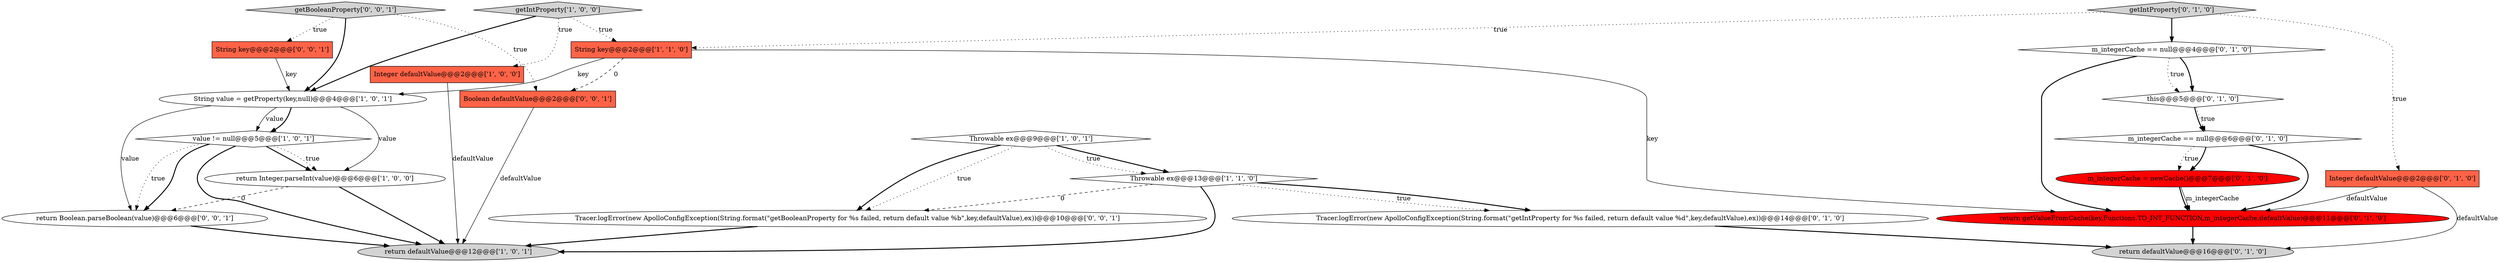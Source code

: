 digraph {
7 [style = filled, label = "value != null@@@5@@@['1', '0', '1']", fillcolor = white, shape = diamond image = "AAA0AAABBB1BBB"];
1 [style = filled, label = "Throwable ex@@@9@@@['1', '0', '1']", fillcolor = white, shape = diamond image = "AAA0AAABBB1BBB"];
22 [style = filled, label = "getBooleanProperty['0', '0', '1']", fillcolor = lightgray, shape = diamond image = "AAA0AAABBB3BBB"];
14 [style = filled, label = "Tracer.logError(new ApolloConfigException(String.format(\"getIntProperty for %s failed, return default value %d\",key,defaultValue),ex))@@@14@@@['0', '1', '0']", fillcolor = white, shape = ellipse image = "AAA0AAABBB2BBB"];
19 [style = filled, label = "return Boolean.parseBoolean(value)@@@6@@@['0', '0', '1']", fillcolor = white, shape = ellipse image = "AAA0AAABBB3BBB"];
17 [style = filled, label = "m_integerCache == null@@@4@@@['0', '1', '0']", fillcolor = white, shape = diamond image = "AAA0AAABBB2BBB"];
15 [style = filled, label = "m_integerCache == null@@@6@@@['0', '1', '0']", fillcolor = white, shape = diamond image = "AAA0AAABBB2BBB"];
16 [style = filled, label = "getIntProperty['0', '1', '0']", fillcolor = lightgray, shape = diamond image = "AAA0AAABBB2BBB"];
6 [style = filled, label = "String value = getProperty(key,null)@@@4@@@['1', '0', '1']", fillcolor = white, shape = ellipse image = "AAA0AAABBB1BBB"];
10 [style = filled, label = "return defaultValue@@@16@@@['0', '1', '0']", fillcolor = lightgray, shape = ellipse image = "AAA0AAABBB2BBB"];
20 [style = filled, label = "Boolean defaultValue@@@2@@@['0', '0', '1']", fillcolor = tomato, shape = box image = "AAA0AAABBB3BBB"];
12 [style = filled, label = "m_integerCache = newCache()@@@7@@@['0', '1', '0']", fillcolor = red, shape = ellipse image = "AAA1AAABBB2BBB"];
8 [style = filled, label = "String key@@@2@@@['1', '1', '0']", fillcolor = tomato, shape = box image = "AAA0AAABBB1BBB"];
21 [style = filled, label = "Tracer.logError(new ApolloConfigException(String.format(\"getBooleanProperty for %s failed, return default value %b\",key,defaultValue),ex))@@@10@@@['0', '0', '1']", fillcolor = white, shape = ellipse image = "AAA0AAABBB3BBB"];
18 [style = filled, label = "String key@@@2@@@['0', '0', '1']", fillcolor = tomato, shape = box image = "AAA0AAABBB3BBB"];
4 [style = filled, label = "Throwable ex@@@13@@@['1', '1', '0']", fillcolor = white, shape = diamond image = "AAA0AAABBB1BBB"];
0 [style = filled, label = "Integer defaultValue@@@2@@@['1', '0', '0']", fillcolor = tomato, shape = box image = "AAA0AAABBB1BBB"];
9 [style = filled, label = "return getValueFromCache(key,Functions.TO_INT_FUNCTION,m_integerCache,defaultValue)@@@11@@@['0', '1', '0']", fillcolor = red, shape = ellipse image = "AAA1AAABBB2BBB"];
5 [style = filled, label = "getIntProperty['1', '0', '0']", fillcolor = lightgray, shape = diamond image = "AAA0AAABBB1BBB"];
13 [style = filled, label = "this@@@5@@@['0', '1', '0']", fillcolor = white, shape = diamond image = "AAA0AAABBB2BBB"];
11 [style = filled, label = "Integer defaultValue@@@2@@@['0', '1', '0']", fillcolor = tomato, shape = box image = "AAA0AAABBB2BBB"];
3 [style = filled, label = "return Integer.parseInt(value)@@@6@@@['1', '0', '0']", fillcolor = white, shape = ellipse image = "AAA0AAABBB1BBB"];
2 [style = filled, label = "return defaultValue@@@12@@@['1', '0', '1']", fillcolor = lightgray, shape = ellipse image = "AAA0AAABBB1BBB"];
8->6 [style = solid, label="key"];
16->8 [style = dotted, label="true"];
1->4 [style = bold, label=""];
4->14 [style = bold, label=""];
0->2 [style = solid, label="defaultValue"];
22->18 [style = dotted, label="true"];
6->3 [style = solid, label="value"];
7->19 [style = dotted, label="true"];
17->9 [style = bold, label=""];
8->20 [style = dashed, label="0"];
14->10 [style = bold, label=""];
1->21 [style = dotted, label="true"];
1->4 [style = dotted, label="true"];
4->2 [style = bold, label=""];
6->7 [style = solid, label="value"];
9->10 [style = bold, label=""];
11->10 [style = solid, label="defaultValue"];
16->17 [style = bold, label=""];
19->2 [style = bold, label=""];
12->9 [style = bold, label=""];
5->0 [style = dotted, label="true"];
4->14 [style = dotted, label="true"];
4->21 [style = dashed, label="0"];
11->9 [style = solid, label="defaultValue"];
7->3 [style = bold, label=""];
6->19 [style = solid, label="value"];
21->2 [style = bold, label=""];
3->19 [style = dashed, label="0"];
12->9 [style = solid, label="m_integerCache"];
20->2 [style = solid, label="defaultValue"];
22->20 [style = dotted, label="true"];
5->6 [style = bold, label=""];
3->2 [style = bold, label=""];
7->3 [style = dotted, label="true"];
15->9 [style = bold, label=""];
7->2 [style = bold, label=""];
1->21 [style = bold, label=""];
18->6 [style = solid, label="key"];
15->12 [style = dotted, label="true"];
13->15 [style = dotted, label="true"];
17->13 [style = bold, label=""];
15->12 [style = bold, label=""];
13->15 [style = bold, label=""];
5->8 [style = dotted, label="true"];
6->7 [style = bold, label=""];
17->13 [style = dotted, label="true"];
16->11 [style = dotted, label="true"];
7->19 [style = bold, label=""];
22->6 [style = bold, label=""];
8->9 [style = solid, label="key"];
}
